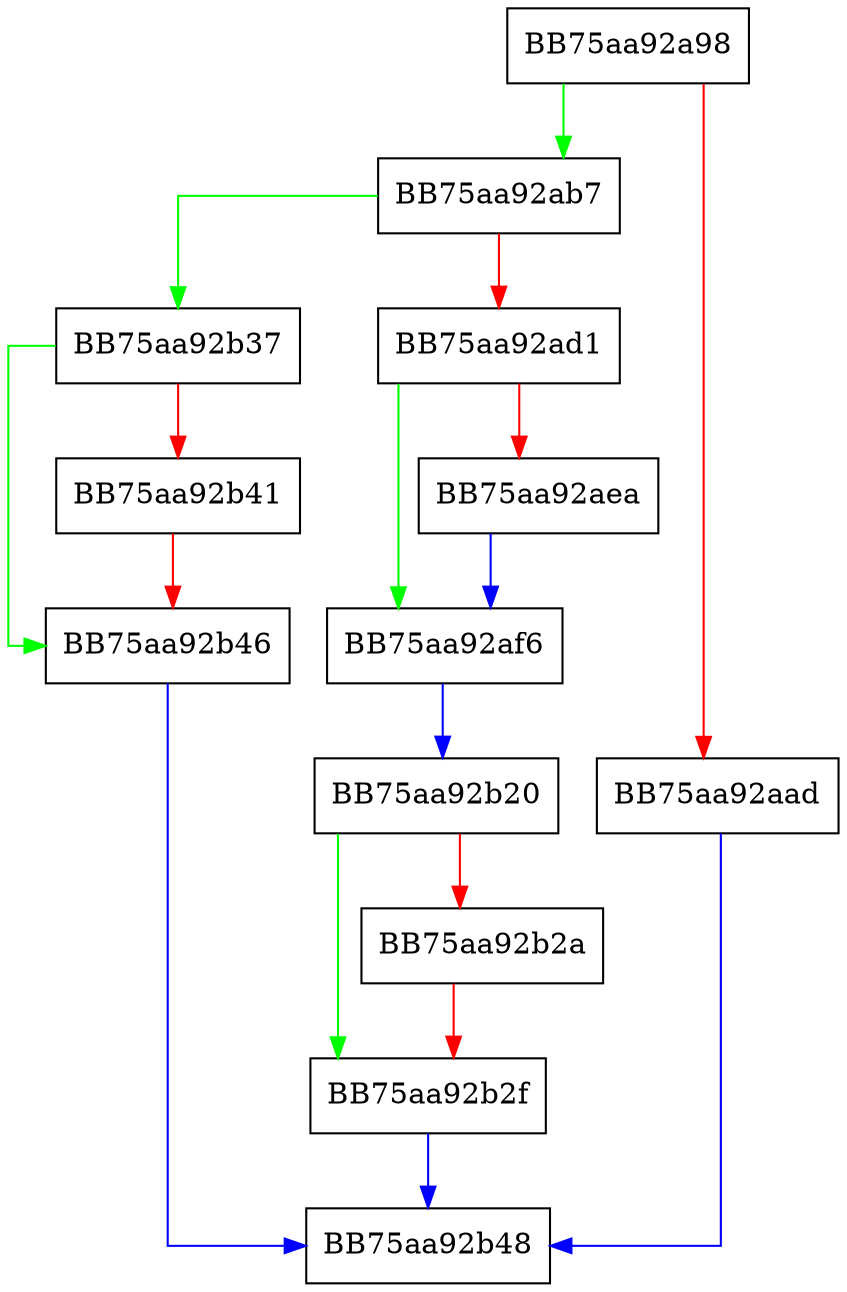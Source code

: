 digraph AddOEMRevocation {
  node [shape="box"];
  graph [splines=ortho];
  BB75aa92a98 -> BB75aa92ab7 [color="green"];
  BB75aa92a98 -> BB75aa92aad [color="red"];
  BB75aa92aad -> BB75aa92b48 [color="blue"];
  BB75aa92ab7 -> BB75aa92b37 [color="green"];
  BB75aa92ab7 -> BB75aa92ad1 [color="red"];
  BB75aa92ad1 -> BB75aa92af6 [color="green"];
  BB75aa92ad1 -> BB75aa92aea [color="red"];
  BB75aa92aea -> BB75aa92af6 [color="blue"];
  BB75aa92af6 -> BB75aa92b20 [color="blue"];
  BB75aa92b20 -> BB75aa92b2f [color="green"];
  BB75aa92b20 -> BB75aa92b2a [color="red"];
  BB75aa92b2a -> BB75aa92b2f [color="red"];
  BB75aa92b2f -> BB75aa92b48 [color="blue"];
  BB75aa92b37 -> BB75aa92b46 [color="green"];
  BB75aa92b37 -> BB75aa92b41 [color="red"];
  BB75aa92b41 -> BB75aa92b46 [color="red"];
  BB75aa92b46 -> BB75aa92b48 [color="blue"];
}